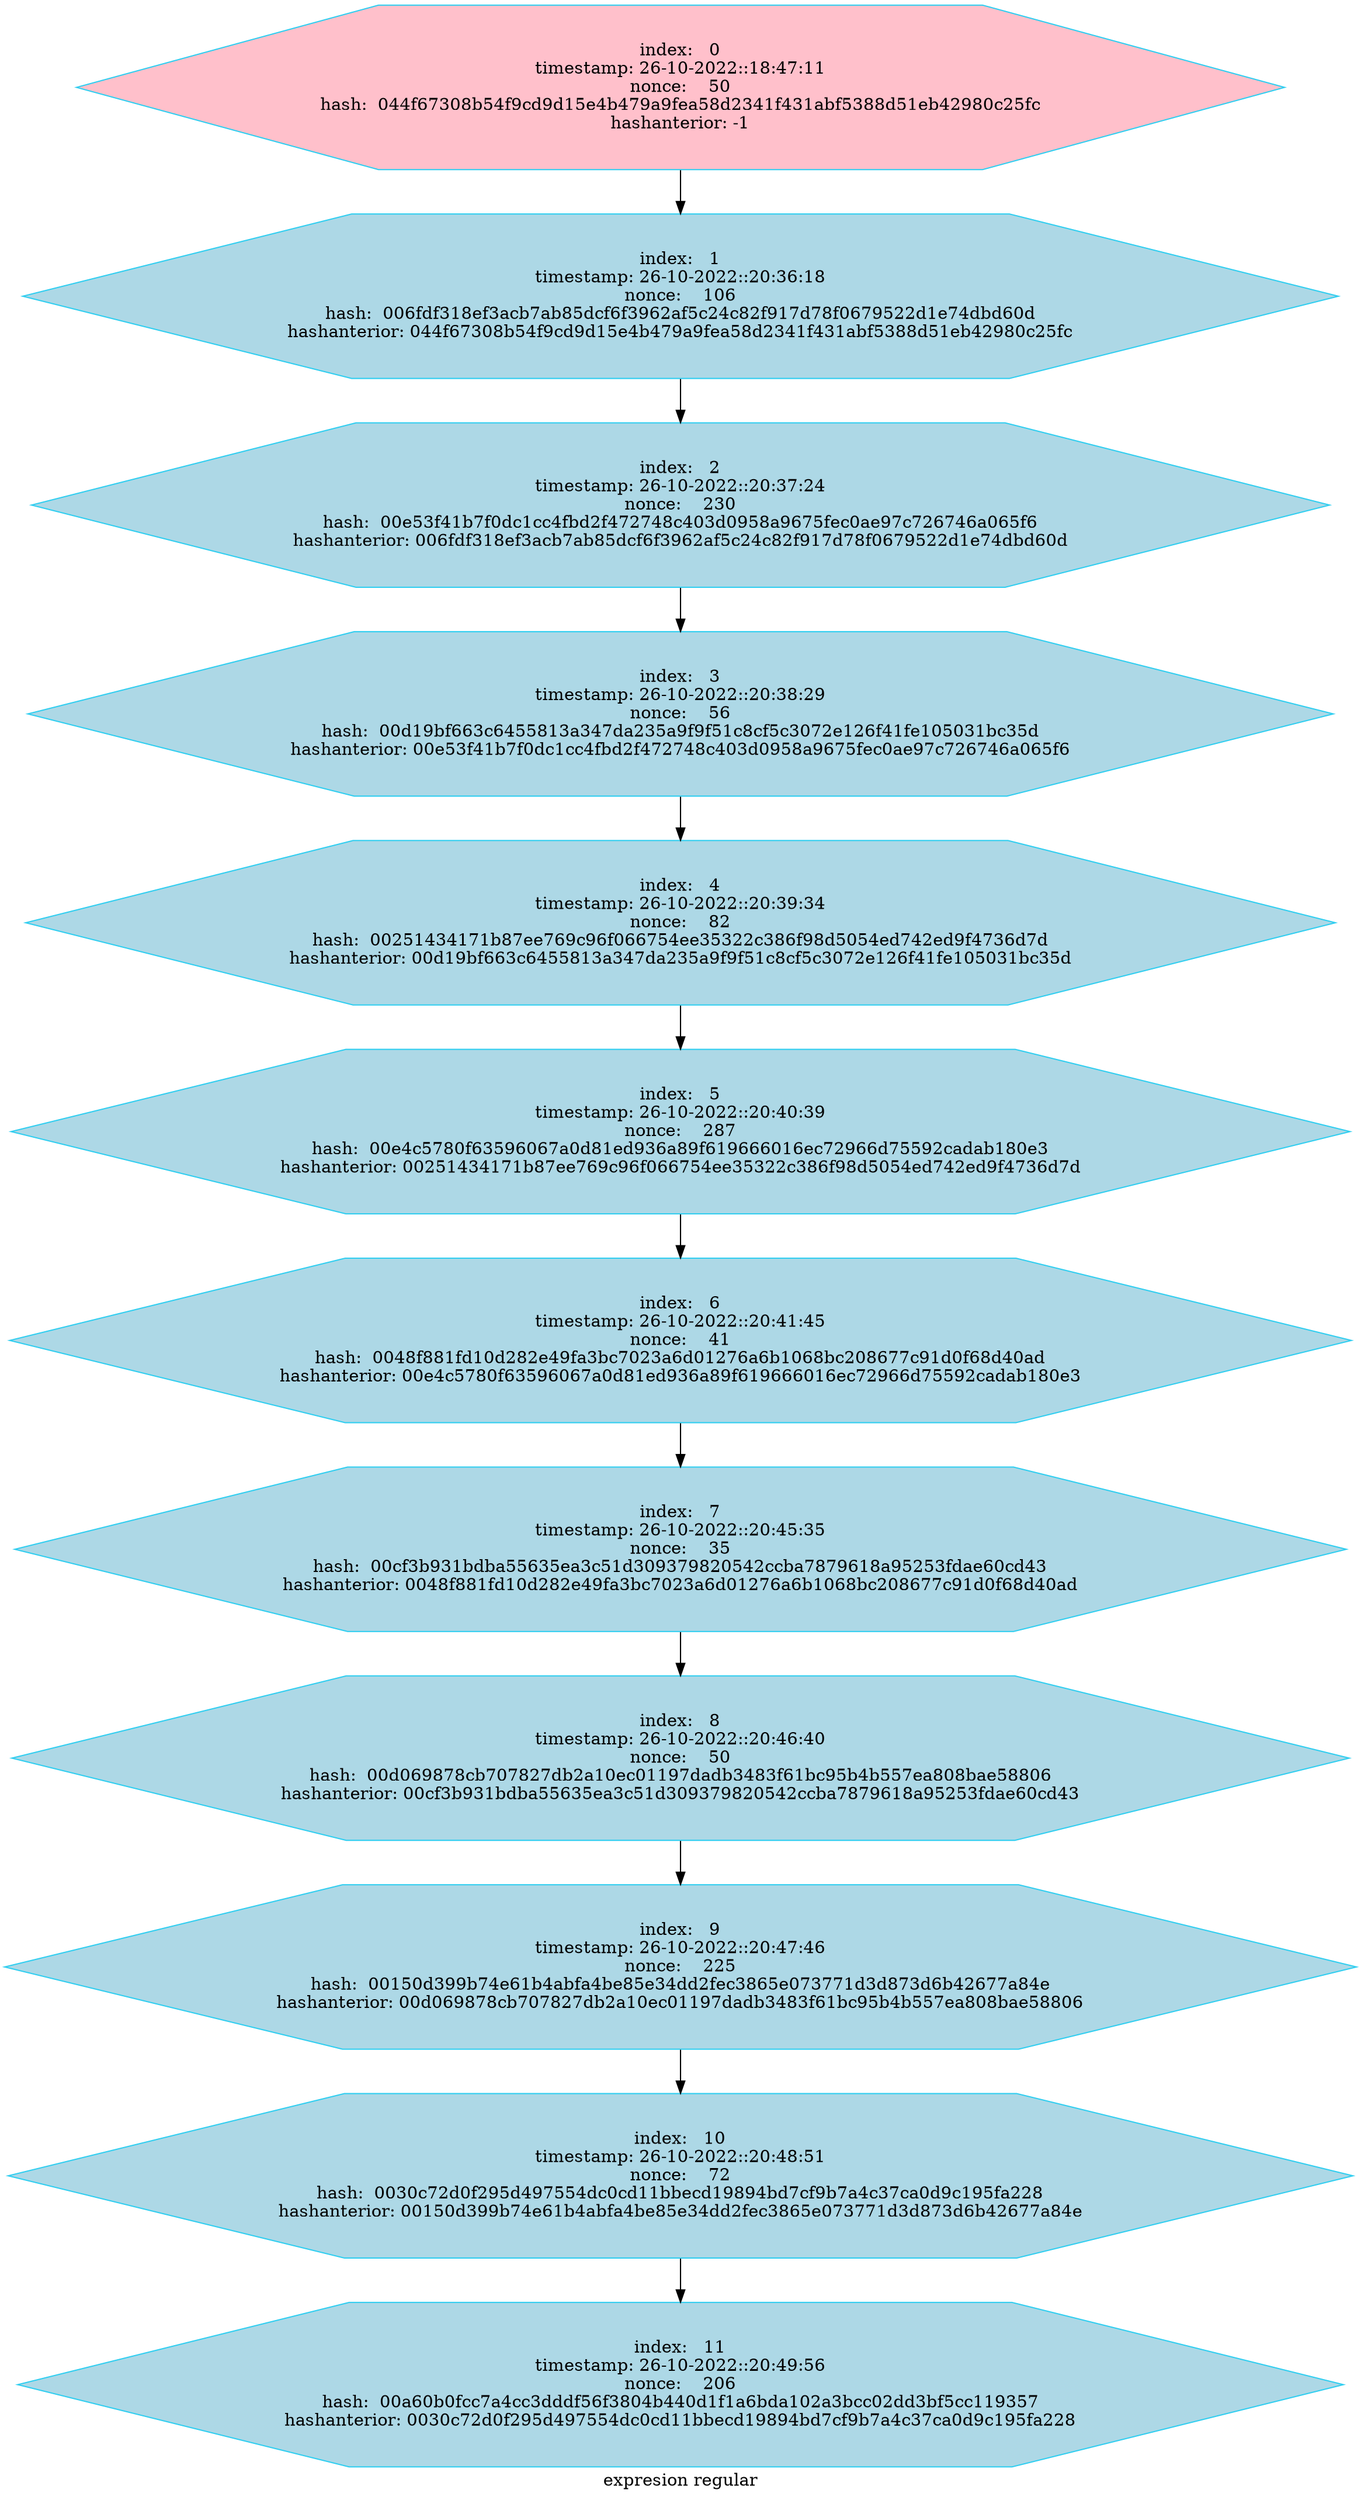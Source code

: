 digraph G
{label="expresion regular"
        node[shape = hexagon]
        node[style = filled]
        node[fillcolor = "#EEEEE"]
        node[color = "#EEEEE"]
        node[color = "#31CEF0"]

"index:   0
timestamp: 26-10-2022::18:47:11
nonce:    50
hash:  044f67308b54f9cd9d15e4b479a9fea58d2341f431abf5388d51eb42980c25fc
hashanterior: -1"->"index:   1
timestamp: 26-10-2022::20:36:18
nonce:    106
hash:  006fdf318ef3acb7ab85dcf6f3962af5c24c82f917d78f0679522d1e74dbd60d
hashanterior: 044f67308b54f9cd9d15e4b479a9fea58d2341f431abf5388d51eb42980c25fc"
"index:   1
timestamp: 26-10-2022::20:36:18
nonce:    106
hash:  006fdf318ef3acb7ab85dcf6f3962af5c24c82f917d78f0679522d1e74dbd60d
hashanterior: 044f67308b54f9cd9d15e4b479a9fea58d2341f431abf5388d51eb42980c25fc"->"index:   2
timestamp: 26-10-2022::20:37:24
nonce:    230
hash:  00e53f41b7f0dc1cc4fbd2f472748c403d0958a9675fec0ae97c726746a065f6
hashanterior: 006fdf318ef3acb7ab85dcf6f3962af5c24c82f917d78f0679522d1e74dbd60d"
"index:   2
timestamp: 26-10-2022::20:37:24
nonce:    230
hash:  00e53f41b7f0dc1cc4fbd2f472748c403d0958a9675fec0ae97c726746a065f6
hashanterior: 006fdf318ef3acb7ab85dcf6f3962af5c24c82f917d78f0679522d1e74dbd60d"->"index:   3
timestamp: 26-10-2022::20:38:29
nonce:    56
hash:  00d19bf663c6455813a347da235a9f9f51c8cf5c3072e126f41fe105031bc35d
hashanterior: 00e53f41b7f0dc1cc4fbd2f472748c403d0958a9675fec0ae97c726746a065f6"
"index:   3
timestamp: 26-10-2022::20:38:29
nonce:    56
hash:  00d19bf663c6455813a347da235a9f9f51c8cf5c3072e126f41fe105031bc35d
hashanterior: 00e53f41b7f0dc1cc4fbd2f472748c403d0958a9675fec0ae97c726746a065f6"->"index:   4
timestamp: 26-10-2022::20:39:34
nonce:    82
hash:  00251434171b87ee769c96f066754ee35322c386f98d5054ed742ed9f4736d7d
hashanterior: 00d19bf663c6455813a347da235a9f9f51c8cf5c3072e126f41fe105031bc35d"
"index:   4
timestamp: 26-10-2022::20:39:34
nonce:    82
hash:  00251434171b87ee769c96f066754ee35322c386f98d5054ed742ed9f4736d7d
hashanterior: 00d19bf663c6455813a347da235a9f9f51c8cf5c3072e126f41fe105031bc35d"->"index:   5
timestamp: 26-10-2022::20:40:39
nonce:    287
hash:  00e4c5780f63596067a0d81ed936a89f619666016ec72966d75592cadab180e3
hashanterior: 00251434171b87ee769c96f066754ee35322c386f98d5054ed742ed9f4736d7d"
"index:   5
timestamp: 26-10-2022::20:40:39
nonce:    287
hash:  00e4c5780f63596067a0d81ed936a89f619666016ec72966d75592cadab180e3
hashanterior: 00251434171b87ee769c96f066754ee35322c386f98d5054ed742ed9f4736d7d"->"index:   6
timestamp: 26-10-2022::20:41:45
nonce:    41
hash:  0048f881fd10d282e49fa3bc7023a6d01276a6b1068bc208677c91d0f68d40ad
hashanterior: 00e4c5780f63596067a0d81ed936a89f619666016ec72966d75592cadab180e3"
"index:   6
timestamp: 26-10-2022::20:41:45
nonce:    41
hash:  0048f881fd10d282e49fa3bc7023a6d01276a6b1068bc208677c91d0f68d40ad
hashanterior: 00e4c5780f63596067a0d81ed936a89f619666016ec72966d75592cadab180e3"->"index:   7
timestamp: 26-10-2022::20:45:35
nonce:    35
hash:  00cf3b931bdba55635ea3c51d309379820542ccba7879618a95253fdae60cd43
hashanterior: 0048f881fd10d282e49fa3bc7023a6d01276a6b1068bc208677c91d0f68d40ad"
"index:   7
timestamp: 26-10-2022::20:45:35
nonce:    35
hash:  00cf3b931bdba55635ea3c51d309379820542ccba7879618a95253fdae60cd43
hashanterior: 0048f881fd10d282e49fa3bc7023a6d01276a6b1068bc208677c91d0f68d40ad"->"index:   8
timestamp: 26-10-2022::20:46:40
nonce:    50
hash:  00d069878cb707827db2a10ec01197dadb3483f61bc95b4b557ea808bae58806
hashanterior: 00cf3b931bdba55635ea3c51d309379820542ccba7879618a95253fdae60cd43"
"index:   8
timestamp: 26-10-2022::20:46:40
nonce:    50
hash:  00d069878cb707827db2a10ec01197dadb3483f61bc95b4b557ea808bae58806
hashanterior: 00cf3b931bdba55635ea3c51d309379820542ccba7879618a95253fdae60cd43"->"index:   9
timestamp: 26-10-2022::20:47:46
nonce:    225
hash:  00150d399b74e61b4abfa4be85e34dd2fec3865e073771d3d873d6b42677a84e
hashanterior: 00d069878cb707827db2a10ec01197dadb3483f61bc95b4b557ea808bae58806"
"index:   9
timestamp: 26-10-2022::20:47:46
nonce:    225
hash:  00150d399b74e61b4abfa4be85e34dd2fec3865e073771d3d873d6b42677a84e
hashanterior: 00d069878cb707827db2a10ec01197dadb3483f61bc95b4b557ea808bae58806"->"index:   10
timestamp: 26-10-2022::20:48:51
nonce:    72
hash:  0030c72d0f295d497554dc0cd11bbecd19894bd7cf9b7a4c37ca0d9c195fa228
hashanterior: 00150d399b74e61b4abfa4be85e34dd2fec3865e073771d3d873d6b42677a84e"
"index:   10
timestamp: 26-10-2022::20:48:51
nonce:    72
hash:  0030c72d0f295d497554dc0cd11bbecd19894bd7cf9b7a4c37ca0d9c195fa228
hashanterior: 00150d399b74e61b4abfa4be85e34dd2fec3865e073771d3d873d6b42677a84e"->"index:   11
timestamp: 26-10-2022::20:49:56
nonce:    206
hash:  00a60b0fcc7a4cc3dddf56f3804b440d1f1a6bda102a3bcc02dd3bf5cc119357
hashanterior: 0030c72d0f295d497554dc0cd11bbecd19894bd7cf9b7a4c37ca0d9c195fa228"
"index:   0
timestamp: 26-10-2022::18:47:11
nonce:    50
hash:  044f67308b54f9cd9d15e4b479a9fea58d2341f431abf5388d51eb42980c25fc
hashanterior: -1"[fillcolor="pink"]
"index:   1
timestamp: 26-10-2022::20:36:18
nonce:    106
hash:  006fdf318ef3acb7ab85dcf6f3962af5c24c82f917d78f0679522d1e74dbd60d
hashanterior: 044f67308b54f9cd9d15e4b479a9fea58d2341f431abf5388d51eb42980c25fc"[fillcolor="lightblue"]
"index:   2
timestamp: 26-10-2022::20:37:24
nonce:    230
hash:  00e53f41b7f0dc1cc4fbd2f472748c403d0958a9675fec0ae97c726746a065f6
hashanterior: 006fdf318ef3acb7ab85dcf6f3962af5c24c82f917d78f0679522d1e74dbd60d"[fillcolor="lightblue"]
"index:   3
timestamp: 26-10-2022::20:38:29
nonce:    56
hash:  00d19bf663c6455813a347da235a9f9f51c8cf5c3072e126f41fe105031bc35d
hashanterior: 00e53f41b7f0dc1cc4fbd2f472748c403d0958a9675fec0ae97c726746a065f6"[fillcolor="lightblue"]
"index:   4
timestamp: 26-10-2022::20:39:34
nonce:    82
hash:  00251434171b87ee769c96f066754ee35322c386f98d5054ed742ed9f4736d7d
hashanterior: 00d19bf663c6455813a347da235a9f9f51c8cf5c3072e126f41fe105031bc35d"[fillcolor="lightblue"]
"index:   5
timestamp: 26-10-2022::20:40:39
nonce:    287
hash:  00e4c5780f63596067a0d81ed936a89f619666016ec72966d75592cadab180e3
hashanterior: 00251434171b87ee769c96f066754ee35322c386f98d5054ed742ed9f4736d7d"[fillcolor="lightblue"]
"index:   6
timestamp: 26-10-2022::20:41:45
nonce:    41
hash:  0048f881fd10d282e49fa3bc7023a6d01276a6b1068bc208677c91d0f68d40ad
hashanterior: 00e4c5780f63596067a0d81ed936a89f619666016ec72966d75592cadab180e3"[fillcolor="lightblue"]
"index:   7
timestamp: 26-10-2022::20:45:35
nonce:    35
hash:  00cf3b931bdba55635ea3c51d309379820542ccba7879618a95253fdae60cd43
hashanterior: 0048f881fd10d282e49fa3bc7023a6d01276a6b1068bc208677c91d0f68d40ad"[fillcolor="lightblue"]
"index:   8
timestamp: 26-10-2022::20:46:40
nonce:    50
hash:  00d069878cb707827db2a10ec01197dadb3483f61bc95b4b557ea808bae58806
hashanterior: 00cf3b931bdba55635ea3c51d309379820542ccba7879618a95253fdae60cd43"[fillcolor="lightblue"]
"index:   9
timestamp: 26-10-2022::20:47:46
nonce:    225
hash:  00150d399b74e61b4abfa4be85e34dd2fec3865e073771d3d873d6b42677a84e
hashanterior: 00d069878cb707827db2a10ec01197dadb3483f61bc95b4b557ea808bae58806"[fillcolor="lightblue"]
"index:   10
timestamp: 26-10-2022::20:48:51
nonce:    72
hash:  0030c72d0f295d497554dc0cd11bbecd19894bd7cf9b7a4c37ca0d9c195fa228
hashanterior: 00150d399b74e61b4abfa4be85e34dd2fec3865e073771d3d873d6b42677a84e"[fillcolor="lightblue"]
"index:   11
timestamp: 26-10-2022::20:49:56
nonce:    206
hash:  00a60b0fcc7a4cc3dddf56f3804b440d1f1a6bda102a3bcc02dd3bf5cc119357
hashanterior: 0030c72d0f295d497554dc0cd11bbecd19894bd7cf9b7a4c37ca0d9c195fa228"[fillcolor="lightblue"]
}